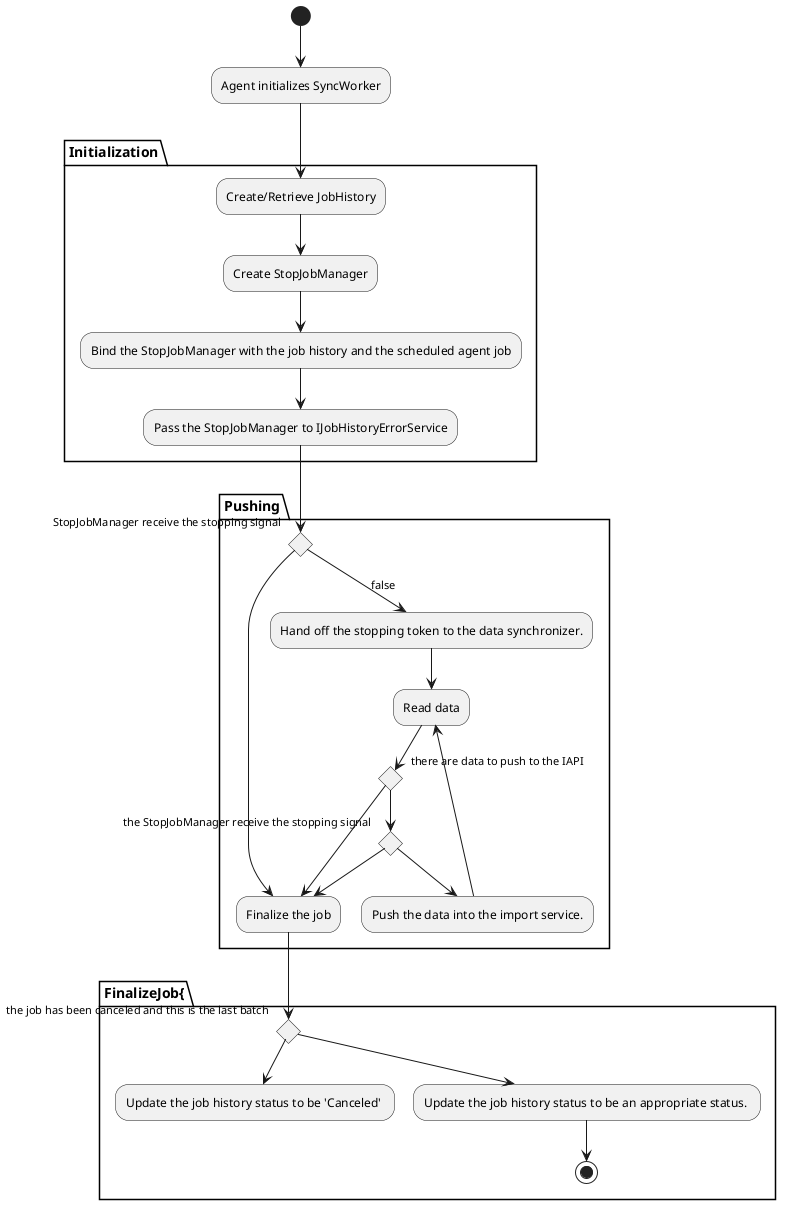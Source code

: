  @startuml
skinparam activity {
 BackgroundColor<< Error >> #ff6666
}

(*) --> "Agent initializes SyncWorker"
partition Initialization {
 --> "Create/Retrieve JobHistory"
 --> "Create StopJobManager"
 --> "Bind the StopJobManager with the job history and the scheduled agent job"
 --> "Pass the StopJobManager to IJobHistoryErrorService"
}
partition Pushing data{
  if "StopJobManager receive the stopping signal" then
      --> Finalize the job
  else
	 --> [false] "Hand off the stopping token to the data synchronizer."
     --> "Read data"
	 if "there are data to push to the IAPI" then
     	if "the StopJobManager receive the stopping signal" then
      		--> Finalize the job
     	else
			--> "Push the data into the import service."
     	    --> "Read data"
		endif
	else 
       --> Finalize the job
	endif
  endif
}
 
partition FinalizeJob{
   if "the job has been canceled and this is the last batch" then 
	 --> "Update the job history status to be 'Canceled' "
   else
     --> "Update the job history status to be an appropriate status. "
   endif
   --> (*)
}

@enduml